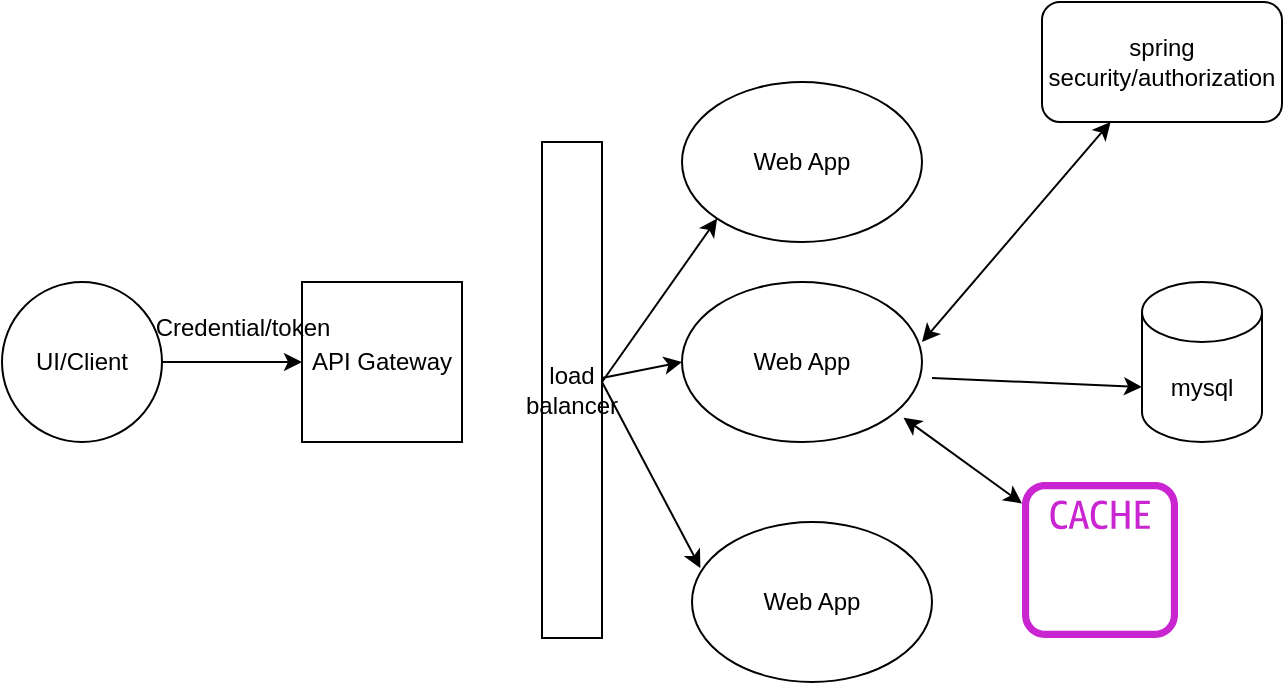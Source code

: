 <mxfile version="23.1.5" type="github">
  <diagram name="Page-1" id="C6z9zvdipl7BivGnYHB0">
    <mxGraphModel dx="1050" dy="557" grid="1" gridSize="10" guides="1" tooltips="1" connect="1" arrows="1" fold="1" page="1" pageScale="1" pageWidth="850" pageHeight="1100" math="0" shadow="0">
      <root>
        <mxCell id="0" />
        <mxCell id="1" parent="0" />
        <mxCell id="lCE6KmxCOA3TM1nliB0p-1" value="Web App" style="ellipse;whiteSpace=wrap;html=1;" vertex="1" parent="1">
          <mxGeometry x="360" y="250" width="120" height="80" as="geometry" />
        </mxCell>
        <mxCell id="lCE6KmxCOA3TM1nliB0p-2" value="mysql" style="shape=cylinder3;whiteSpace=wrap;html=1;boundedLbl=1;backgroundOutline=1;size=15;" vertex="1" parent="1">
          <mxGeometry x="590" y="250" width="60" height="80" as="geometry" />
        </mxCell>
        <mxCell id="lCE6KmxCOA3TM1nliB0p-3" value="UI/Client" style="ellipse;whiteSpace=wrap;html=1;aspect=fixed;" vertex="1" parent="1">
          <mxGeometry x="20" y="250" width="80" height="80" as="geometry" />
        </mxCell>
        <mxCell id="lCE6KmxCOA3TM1nliB0p-4" value="API Gateway" style="whiteSpace=wrap;html=1;aspect=fixed;" vertex="1" parent="1">
          <mxGeometry x="170" y="250" width="80" height="80" as="geometry" />
        </mxCell>
        <mxCell id="lCE6KmxCOA3TM1nliB0p-5" value="" style="endArrow=classic;html=1;rounded=0;entryX=0;entryY=0.5;entryDx=0;entryDy=0;" edge="1" parent="1" target="lCE6KmxCOA3TM1nliB0p-4">
          <mxGeometry width="50" height="50" relative="1" as="geometry">
            <mxPoint x="100" y="290" as="sourcePoint" />
            <mxPoint x="150" y="240" as="targetPoint" />
          </mxGeometry>
        </mxCell>
        <mxCell id="lCE6KmxCOA3TM1nliB0p-6" value="Credential/token" style="text;html=1;align=center;verticalAlign=middle;resizable=0;points=[];autosize=1;strokeColor=none;fillColor=none;" vertex="1" parent="1">
          <mxGeometry x="85" y="258" width="110" height="30" as="geometry" />
        </mxCell>
        <mxCell id="lCE6KmxCOA3TM1nliB0p-7" value="Web App" style="ellipse;whiteSpace=wrap;html=1;" vertex="1" parent="1">
          <mxGeometry x="365" y="370" width="120" height="80" as="geometry" />
        </mxCell>
        <mxCell id="lCE6KmxCOA3TM1nliB0p-8" value="Web App" style="ellipse;whiteSpace=wrap;html=1;" vertex="1" parent="1">
          <mxGeometry x="360" y="150" width="120" height="80" as="geometry" />
        </mxCell>
        <mxCell id="lCE6KmxCOA3TM1nliB0p-9" value="load balancer" style="rounded=0;whiteSpace=wrap;html=1;" vertex="1" parent="1">
          <mxGeometry x="290" y="180" width="30" height="248" as="geometry" />
        </mxCell>
        <mxCell id="lCE6KmxCOA3TM1nliB0p-10" value="" style="endArrow=classic;html=1;rounded=0;entryX=0;entryY=1;entryDx=0;entryDy=0;" edge="1" parent="1" target="lCE6KmxCOA3TM1nliB0p-8">
          <mxGeometry width="50" height="50" relative="1" as="geometry">
            <mxPoint x="320" y="300" as="sourcePoint" />
            <mxPoint x="370" y="250" as="targetPoint" />
          </mxGeometry>
        </mxCell>
        <mxCell id="lCE6KmxCOA3TM1nliB0p-11" value="" style="endArrow=classic;html=1;rounded=0;entryX=0;entryY=0.5;entryDx=0;entryDy=0;" edge="1" parent="1" target="lCE6KmxCOA3TM1nliB0p-1">
          <mxGeometry width="50" height="50" relative="1" as="geometry">
            <mxPoint x="320" y="298" as="sourcePoint" />
            <mxPoint x="370" y="248" as="targetPoint" />
          </mxGeometry>
        </mxCell>
        <mxCell id="lCE6KmxCOA3TM1nliB0p-12" value="" style="endArrow=classic;html=1;rounded=0;entryX=0.035;entryY=0.288;entryDx=0;entryDy=0;entryPerimeter=0;" edge="1" parent="1" target="lCE6KmxCOA3TM1nliB0p-7">
          <mxGeometry width="50" height="50" relative="1" as="geometry">
            <mxPoint x="320" y="300" as="sourcePoint" />
            <mxPoint x="370" y="250" as="targetPoint" />
          </mxGeometry>
        </mxCell>
        <mxCell id="lCE6KmxCOA3TM1nliB0p-13" value="" style="endArrow=classic;html=1;rounded=0;entryX=0;entryY=0;entryDx=0;entryDy=52.5;entryPerimeter=0;" edge="1" parent="1" target="lCE6KmxCOA3TM1nliB0p-2">
          <mxGeometry width="50" height="50" relative="1" as="geometry">
            <mxPoint x="485" y="298" as="sourcePoint" />
            <mxPoint x="535" y="248" as="targetPoint" />
          </mxGeometry>
        </mxCell>
        <mxCell id="lCE6KmxCOA3TM1nliB0p-16" value="" style="endArrow=classic;startArrow=classic;html=1;rounded=0;" edge="1" parent="1" target="lCE6KmxCOA3TM1nliB0p-17">
          <mxGeometry width="50" height="50" relative="1" as="geometry">
            <mxPoint x="480" y="280" as="sourcePoint" />
            <mxPoint x="547.04" y="214.64" as="targetPoint" />
          </mxGeometry>
        </mxCell>
        <mxCell id="lCE6KmxCOA3TM1nliB0p-17" value="spring security/authorization" style="rounded=1;whiteSpace=wrap;html=1;" vertex="1" parent="1">
          <mxGeometry x="540" y="110" width="120" height="60" as="geometry" />
        </mxCell>
        <mxCell id="lCE6KmxCOA3TM1nliB0p-18" value="" style="sketch=0;outlineConnect=0;fontColor=#232F3E;gradientColor=none;fillColor=#C925D1;strokeColor=none;dashed=0;verticalLabelPosition=bottom;verticalAlign=top;align=center;html=1;fontSize=12;fontStyle=0;aspect=fixed;pointerEvents=1;shape=mxgraph.aws4.cache_node;" vertex="1" parent="1">
          <mxGeometry x="530" y="350" width="78" height="78" as="geometry" />
        </mxCell>
        <mxCell id="lCE6KmxCOA3TM1nliB0p-19" value="" style="endArrow=classic;startArrow=classic;html=1;rounded=0;exitX=0.923;exitY=0.848;exitDx=0;exitDy=0;exitPerimeter=0;" edge="1" parent="1" source="lCE6KmxCOA3TM1nliB0p-1" target="lCE6KmxCOA3TM1nliB0p-18">
          <mxGeometry width="50" height="50" relative="1" as="geometry">
            <mxPoint x="400" y="320" as="sourcePoint" />
            <mxPoint x="450" y="270" as="targetPoint" />
          </mxGeometry>
        </mxCell>
      </root>
    </mxGraphModel>
  </diagram>
</mxfile>
